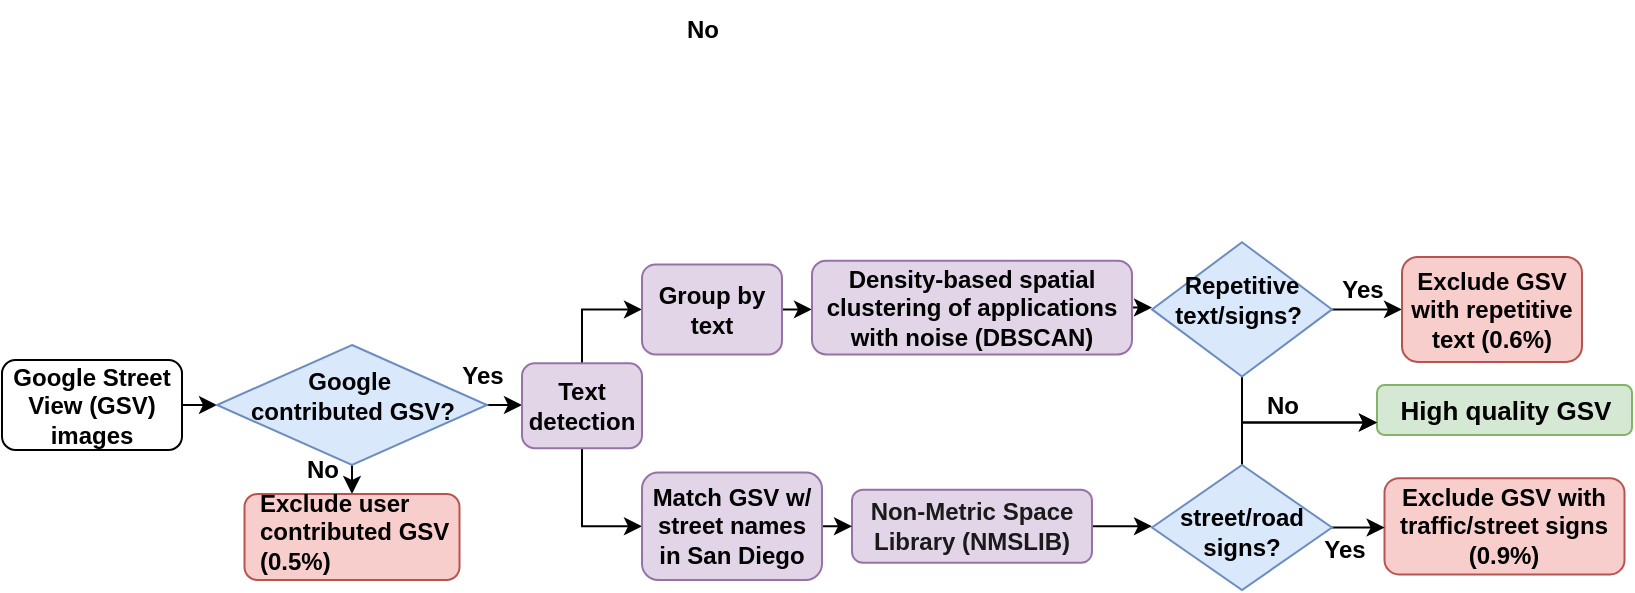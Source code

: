 <mxfile version="14.7.6" type="github">
  <diagram id="Bzte67FJccBrfgs35Zd1" name="Page-1">
    <mxGraphModel dx="981" dy="526" grid="1" gridSize="10" guides="1" tooltips="1" connect="1" arrows="1" fold="1" page="1" pageScale="1" pageWidth="850" pageHeight="1100" math="0" shadow="0">
      <root>
        <mxCell id="0" />
        <mxCell id="1" parent="0" />
        <mxCell id="3mGGlR-5hpcBCvtwsq1t-89" style="edgeStyle=orthogonalEdgeStyle;rounded=0;orthogonalLoop=1;jettySize=auto;html=1;exitX=1;exitY=0.5;exitDx=0;exitDy=0;entryX=0;entryY=0.5;entryDx=0;entryDy=0;" edge="1" parent="1" source="3LYyahFSkD6L8Gk7V9NC-2" target="H37p9VWMMfyOJq5Xj7EY-1">
          <mxGeometry relative="1" as="geometry" />
        </mxCell>
        <mxCell id="3LYyahFSkD6L8Gk7V9NC-2" value="&lt;font style=&quot;font-size: 12px&quot;&gt;&lt;span style=&quot;text-align: left&quot;&gt;Google Street View&amp;nbsp;&lt;/span&gt;&lt;span style=&quot;text-align: left&quot;&gt;(GSV)&lt;/span&gt;&lt;span style=&quot;text-align: left&quot;&gt;&lt;br&gt;&amp;nbsp;images&amp;nbsp;&lt;/span&gt;&lt;/font&gt;" style="rounded=1;whiteSpace=wrap;html=1;fontFamily=Helvetica;fontStyle=1;spacing=4;" parent="1" vertex="1">
          <mxGeometry x="80" y="210" width="90" height="45" as="geometry" />
        </mxCell>
        <mxCell id="3mGGlR-5hpcBCvtwsq1t-52" style="edgeStyle=orthogonalEdgeStyle;rounded=0;orthogonalLoop=1;jettySize=auto;html=1;exitX=0.5;exitY=1;exitDx=0;exitDy=0;entryX=0.5;entryY=0;entryDx=0;entryDy=0;" edge="1" parent="1" source="H37p9VWMMfyOJq5Xj7EY-1" target="H37p9VWMMfyOJq5Xj7EY-3">
          <mxGeometry relative="1" as="geometry" />
        </mxCell>
        <mxCell id="3mGGlR-5hpcBCvtwsq1t-63" style="edgeStyle=orthogonalEdgeStyle;rounded=0;orthogonalLoop=1;jettySize=auto;html=1;exitX=1;exitY=0.5;exitDx=0;exitDy=0;entryX=0;entryY=0.5;entryDx=0;entryDy=0;" edge="1" parent="1" source="H37p9VWMMfyOJq5Xj7EY-1" target="H37p9VWMMfyOJq5Xj7EY-4">
          <mxGeometry relative="1" as="geometry" />
        </mxCell>
        <mxCell id="H37p9VWMMfyOJq5Xj7EY-1" value="&lt;font style=&quot;font-size: 12px&quot;&gt;Google&amp;nbsp;&lt;br&gt;contributed GSV?&lt;/font&gt;" style="rhombus;whiteSpace=wrap;html=1;spacing=4;labelPosition=center;verticalLabelPosition=middle;align=center;verticalAlign=middle;fillColor=#dae8fc;strokeColor=#6c8ebf;fontFamily=Helvetica;fontStyle=1;spacingBottom=9;" parent="1" vertex="1">
          <mxGeometry x="187.5" y="202.5" width="135" height="60" as="geometry" />
        </mxCell>
        <mxCell id="H37p9VWMMfyOJq5Xj7EY-3" value="&lt;div style=&quot;text-align: left&quot;&gt;&lt;font style=&quot;font-size: 12px&quot;&gt;Exclude user contributed GSV (0.5%)&lt;/font&gt;&lt;/div&gt;" style="rounded=1;whiteSpace=wrap;html=1;fillColor=#f8cecc;strokeColor=#b85450;fontFamily=Helvetica;fontStyle=1;spacingTop=7;spacingBottom=12;spacingLeft=5;spacing=4;" parent="1" vertex="1">
          <mxGeometry x="201.25" y="277" width="107.5" height="43" as="geometry" />
        </mxCell>
        <mxCell id="3mGGlR-5hpcBCvtwsq1t-65" style="edgeStyle=orthogonalEdgeStyle;rounded=0;orthogonalLoop=1;jettySize=auto;html=1;exitX=0.5;exitY=1;exitDx=0;exitDy=0;entryX=0;entryY=0.5;entryDx=0;entryDy=0;" edge="1" parent="1" source="H37p9VWMMfyOJq5Xj7EY-4" target="3mGGlR-5hpcBCvtwsq1t-4">
          <mxGeometry relative="1" as="geometry" />
        </mxCell>
        <mxCell id="3mGGlR-5hpcBCvtwsq1t-82" style="edgeStyle=orthogonalEdgeStyle;rounded=0;orthogonalLoop=1;jettySize=auto;html=1;exitX=0.5;exitY=0;exitDx=0;exitDy=0;entryX=0;entryY=0.5;entryDx=0;entryDy=0;" edge="1" parent="1" source="H37p9VWMMfyOJq5Xj7EY-4" target="H37p9VWMMfyOJq5Xj7EY-19">
          <mxGeometry relative="1" as="geometry" />
        </mxCell>
        <mxCell id="H37p9VWMMfyOJq5Xj7EY-4" value="&lt;span style=&quot;text-align: left&quot;&gt;&lt;font style=&quot;font-size: 12px&quot;&gt;Text detection&lt;/font&gt;&lt;/span&gt;" style="rounded=1;whiteSpace=wrap;html=1;fillColor=#e1d5e7;strokeColor=#9673a6;fontFamily=Helvetica;fontStyle=1;spacing=4;" parent="1" vertex="1">
          <mxGeometry x="340" y="211.63" width="60" height="42.5" as="geometry" />
        </mxCell>
        <mxCell id="H37p9VWMMfyOJq5Xj7EY-17" value="Yes" style="text;html=1;align=center;verticalAlign=middle;resizable=0;points=[];autosize=1;fontFamily=Helvetica;fontStyle=1;spacing=4;" parent="1" vertex="1">
          <mxGeometry x="300" y="202.5" width="40" height="30" as="geometry" />
        </mxCell>
        <mxCell id="3mGGlR-5hpcBCvtwsq1t-83" style="edgeStyle=orthogonalEdgeStyle;rounded=0;orthogonalLoop=1;jettySize=auto;html=1;exitX=1;exitY=0.5;exitDx=0;exitDy=0;entryX=0;entryY=0.5;entryDx=0;entryDy=0;" edge="1" parent="1" source="H37p9VWMMfyOJq5Xj7EY-19" target="H37p9VWMMfyOJq5Xj7EY-41">
          <mxGeometry relative="1" as="geometry" />
        </mxCell>
        <mxCell id="H37p9VWMMfyOJq5Xj7EY-19" value="&lt;font style=&quot;font-size: 12px&quot;&gt;Group by text&lt;/font&gt;" style="rounded=1;whiteSpace=wrap;html=1;fillColor=#e1d5e7;strokeColor=#9673a6;fontFamily=Helvetica;fontStyle=1;spacing=4;" parent="1" vertex="1">
          <mxGeometry x="400" y="162.19" width="70" height="45" as="geometry" />
        </mxCell>
        <mxCell id="H37p9VWMMfyOJq5Xj7EY-20" value="&lt;span style=&quot;text-align: left&quot;&gt;&lt;font style=&quot;font-size: 13px&quot;&gt;High quality GSV&lt;/font&gt;&lt;/span&gt;" style="rounded=1;whiteSpace=wrap;html=1;fillColor=#d5e8d4;strokeColor=#82b366;fontFamily=Helvetica;fontStyle=1;spacing=4;" parent="1" vertex="1">
          <mxGeometry x="767.5" y="222.5" width="127.5" height="25" as="geometry" />
        </mxCell>
        <mxCell id="3mGGlR-5hpcBCvtwsq1t-86" style="edgeStyle=orthogonalEdgeStyle;rounded=0;orthogonalLoop=1;jettySize=auto;html=1;exitX=1;exitY=0.5;exitDx=0;exitDy=0;entryX=0;entryY=0.5;entryDx=0;entryDy=0;" edge="1" parent="1" source="H37p9VWMMfyOJq5Xj7EY-21" target="H37p9VWMMfyOJq5Xj7EY-27">
          <mxGeometry relative="1" as="geometry" />
        </mxCell>
        <mxCell id="3mGGlR-5hpcBCvtwsq1t-92" style="edgeStyle=orthogonalEdgeStyle;rounded=0;orthogonalLoop=1;jettySize=auto;html=1;exitX=0.5;exitY=1;exitDx=0;exitDy=0;entryX=0;entryY=0.75;entryDx=0;entryDy=0;" edge="1" parent="1" source="H37p9VWMMfyOJq5Xj7EY-21" target="H37p9VWMMfyOJq5Xj7EY-20">
          <mxGeometry relative="1" as="geometry" />
        </mxCell>
        <mxCell id="H37p9VWMMfyOJq5Xj7EY-21" value="Repetitive text/signs?&amp;nbsp;" style="rhombus;whiteSpace=wrap;html=1;spacing=4;labelPosition=center;verticalLabelPosition=middle;align=center;verticalAlign=middle;fillColor=#dae8fc;strokeColor=#6c8ebf;fontFamily=Helvetica;fontStyle=1;spacingBottom=10;" parent="1" vertex="1">
          <mxGeometry x="655" y="151.1" width="90" height="67.19" as="geometry" />
        </mxCell>
        <mxCell id="H37p9VWMMfyOJq5Xj7EY-27" value="&lt;span style=&quot;text-align: left&quot;&gt;&lt;font style=&quot;font-size: 12px&quot;&gt;Exclude GSV with repetitive text (0.6%)&lt;/font&gt;&lt;/span&gt;" style="rounded=1;whiteSpace=wrap;html=1;fillColor=#f8cecc;strokeColor=#b85450;fontFamily=Helvetica;fontStyle=1;spacing=4;" parent="1" vertex="1">
          <mxGeometry x="780" y="158.44" width="90" height="52.5" as="geometry" />
        </mxCell>
        <mxCell id="3mGGlR-5hpcBCvtwsq1t-81" style="edgeStyle=orthogonalEdgeStyle;rounded=0;orthogonalLoop=1;jettySize=auto;html=1;exitX=1;exitY=0.5;exitDx=0;exitDy=0;entryX=0;entryY=0.5;entryDx=0;entryDy=0;" edge="1" parent="1" source="H37p9VWMMfyOJq5Xj7EY-41" target="H37p9VWMMfyOJq5Xj7EY-21">
          <mxGeometry relative="1" as="geometry" />
        </mxCell>
        <mxCell id="H37p9VWMMfyOJq5Xj7EY-41" value="&lt;font style=&quot;font-size: 12px&quot;&gt;&lt;span id=&quot;docs-internal-guid-7e072b07-7fff-873d-4432-b9989f86bfab&quot;&gt;&lt;span style=&quot;background-color: transparent ; vertical-align: baseline&quot;&gt;Density-based spatial clustering of applications with noise (&lt;/span&gt;&lt;/span&gt;&lt;span&gt;DBSCAN)&lt;/span&gt;&lt;/font&gt;" style="rounded=1;whiteSpace=wrap;html=1;fillColor=#e1d5e7;strokeColor=#9673a6;fontFamily=Helvetica;fontStyle=1;spacing=4;" parent="1" vertex="1">
          <mxGeometry x="485" y="160.32" width="160" height="46.87" as="geometry" />
        </mxCell>
        <mxCell id="3mGGlR-5hpcBCvtwsq1t-67" style="edgeStyle=orthogonalEdgeStyle;rounded=0;orthogonalLoop=1;jettySize=auto;html=1;exitX=1;exitY=0.5;exitDx=0;exitDy=0;entryX=0;entryY=0.5;entryDx=0;entryDy=0;" edge="1" parent="1" source="3mGGlR-5hpcBCvtwsq1t-1" target="3mGGlR-5hpcBCvtwsq1t-3">
          <mxGeometry relative="1" as="geometry" />
        </mxCell>
        <mxCell id="3mGGlR-5hpcBCvtwsq1t-1" value="&lt;div&gt;&lt;font style=&quot;font-size: 12px&quot; color=&quot;#1a1a1a&quot;&gt;Non-Metric Space Library (NMSLIB)&lt;/font&gt;&lt;/div&gt;" style="rounded=1;whiteSpace=wrap;html=1;fillColor=#e1d5e7;strokeColor=#9673a6;fontFamily=Helvetica;fontStyle=1;spacing=4;" vertex="1" parent="1">
          <mxGeometry x="505" y="274.84" width="120" height="36.57" as="geometry" />
        </mxCell>
        <mxCell id="3mGGlR-5hpcBCvtwsq1t-2" value="&lt;span style=&quot;text-align: left&quot;&gt;&lt;font style=&quot;font-size: 12px&quot;&gt;Exclude GSV with traffic/street signs (0.9%)&lt;/font&gt;&lt;/span&gt;" style="rounded=1;whiteSpace=wrap;html=1;fillColor=#f8cecc;strokeColor=#b85450;fontFamily=Helvetica;fontStyle=1;spacing=4;" vertex="1" parent="1">
          <mxGeometry x="771.25" y="269.07" width="120" height="48.12" as="geometry" />
        </mxCell>
        <mxCell id="3mGGlR-5hpcBCvtwsq1t-87" style="edgeStyle=orthogonalEdgeStyle;rounded=0;orthogonalLoop=1;jettySize=auto;html=1;exitX=1;exitY=0.5;exitDx=0;exitDy=0;entryX=0;entryY=0.5;entryDx=0;entryDy=0;" edge="1" parent="1" source="3mGGlR-5hpcBCvtwsq1t-3" target="3mGGlR-5hpcBCvtwsq1t-2">
          <mxGeometry relative="1" as="geometry" />
        </mxCell>
        <mxCell id="3mGGlR-5hpcBCvtwsq1t-94" style="edgeStyle=orthogonalEdgeStyle;rounded=0;orthogonalLoop=1;jettySize=auto;html=1;exitX=0.5;exitY=0;exitDx=0;exitDy=0;entryX=0;entryY=0.75;entryDx=0;entryDy=0;" edge="1" parent="1" source="3mGGlR-5hpcBCvtwsq1t-3" target="H37p9VWMMfyOJq5Xj7EY-20">
          <mxGeometry relative="1" as="geometry" />
        </mxCell>
        <mxCell id="3mGGlR-5hpcBCvtwsq1t-3" value="&amp;nbsp;&lt;br&gt;street/road signs?" style="rhombus;whiteSpace=wrap;html=1;spacing=4;labelPosition=center;verticalLabelPosition=middle;align=center;verticalAlign=middle;fillColor=#dae8fc;strokeColor=#6c8ebf;fontFamily=Helvetica;fontStyle=1;spacingBottom=10;" vertex="1" parent="1">
          <mxGeometry x="655" y="262.5" width="90" height="62.5" as="geometry" />
        </mxCell>
        <mxCell id="3mGGlR-5hpcBCvtwsq1t-66" style="edgeStyle=orthogonalEdgeStyle;rounded=0;orthogonalLoop=1;jettySize=auto;html=1;exitX=1;exitY=0.5;exitDx=0;exitDy=0;entryX=0;entryY=0.5;entryDx=0;entryDy=0;" edge="1" parent="1" source="3mGGlR-5hpcBCvtwsq1t-4" target="3mGGlR-5hpcBCvtwsq1t-1">
          <mxGeometry relative="1" as="geometry" />
        </mxCell>
        <mxCell id="3mGGlR-5hpcBCvtwsq1t-4" value="&lt;font style=&quot;font-size: 12px&quot;&gt;Match GSV w/ street names in San Diego&lt;/font&gt;" style="rounded=1;whiteSpace=wrap;html=1;fillColor=#e1d5e7;strokeColor=#9673a6;fontFamily=Helvetica;fontStyle=1;spacing=4;" vertex="1" parent="1">
          <mxGeometry x="400" y="266.25" width="90" height="53.75" as="geometry" />
        </mxCell>
        <mxCell id="3mGGlR-5hpcBCvtwsq1t-42" value="Yes" style="text;html=1;align=center;verticalAlign=middle;resizable=0;points=[];autosize=1;fontFamily=Helvetica;fontStyle=1;spacing=4;" vertex="1" parent="1">
          <mxGeometry x="740" y="160.32" width="40" height="30" as="geometry" />
        </mxCell>
        <mxCell id="3mGGlR-5hpcBCvtwsq1t-44" value="No" style="text;html=1;align=center;verticalAlign=middle;resizable=0;points=[];autosize=1;fontFamily=Helvetica;fontStyle=1;spacing=4;" vertex="1" parent="1">
          <mxGeometry x="410" y="30" width="40" height="30" as="geometry" />
        </mxCell>
        <mxCell id="3mGGlR-5hpcBCvtwsq1t-64" value="No" style="text;html=1;align=center;verticalAlign=middle;resizable=0;points=[];autosize=1;fontFamily=Helvetica;fontStyle=1;spacing=4;" vertex="1" parent="1">
          <mxGeometry x="220" y="249.5" width="40" height="30" as="geometry" />
        </mxCell>
        <mxCell id="3mGGlR-5hpcBCvtwsq1t-71" value="Yes" style="text;html=1;align=center;verticalAlign=middle;resizable=0;points=[];autosize=1;fontFamily=Helvetica;fontStyle=1;spacing=4;" vertex="1" parent="1">
          <mxGeometry x="731.25" y="290" width="40" height="30" as="geometry" />
        </mxCell>
        <mxCell id="3mGGlR-5hpcBCvtwsq1t-75" value="No" style="text;html=1;align=center;verticalAlign=middle;resizable=0;points=[];autosize=1;fontFamily=Helvetica;fontStyle=1;spacing=4;" vertex="1" parent="1">
          <mxGeometry x="700" y="218.29" width="40" height="30" as="geometry" />
        </mxCell>
      </root>
    </mxGraphModel>
  </diagram>
</mxfile>
